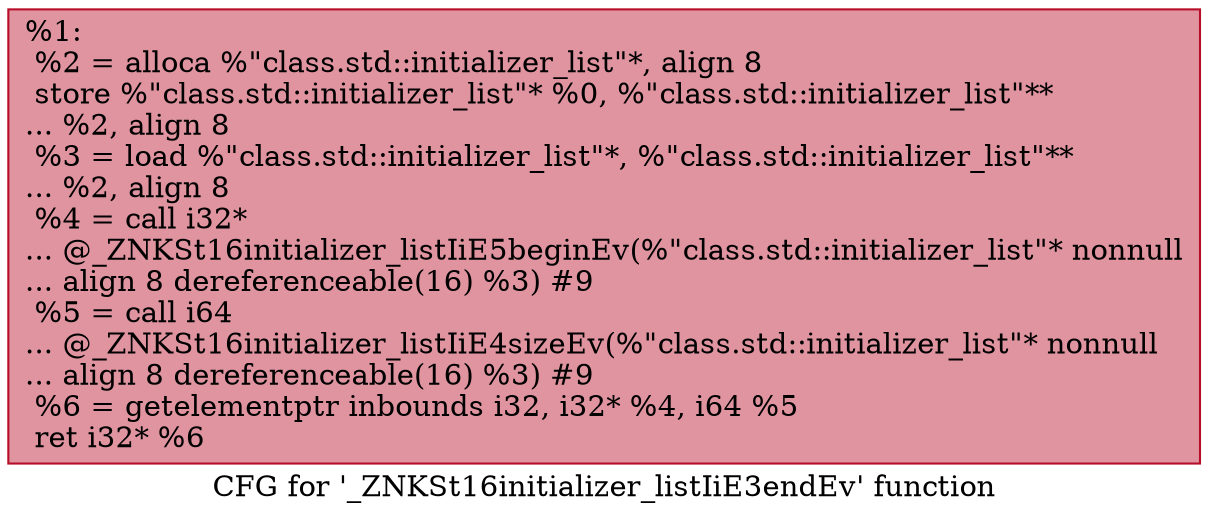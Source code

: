 digraph "CFG for '_ZNKSt16initializer_listIiE3endEv' function" {
	label="CFG for '_ZNKSt16initializer_listIiE3endEv' function";

	Node0x558b7dd1c470 [shape=record,color="#b70d28ff", style=filled, fillcolor="#b70d2870",label="{%1:\l  %2 = alloca %\"class.std::initializer_list\"*, align 8\l  store %\"class.std::initializer_list\"* %0, %\"class.std::initializer_list\"**\l... %2, align 8\l  %3 = load %\"class.std::initializer_list\"*, %\"class.std::initializer_list\"**\l... %2, align 8\l  %4 = call i32*\l... @_ZNKSt16initializer_listIiE5beginEv(%\"class.std::initializer_list\"* nonnull\l... align 8 dereferenceable(16) %3) #9\l  %5 = call i64\l... @_ZNKSt16initializer_listIiE4sizeEv(%\"class.std::initializer_list\"* nonnull\l... align 8 dereferenceable(16) %3) #9\l  %6 = getelementptr inbounds i32, i32* %4, i64 %5\l  ret i32* %6\l}"];
}
